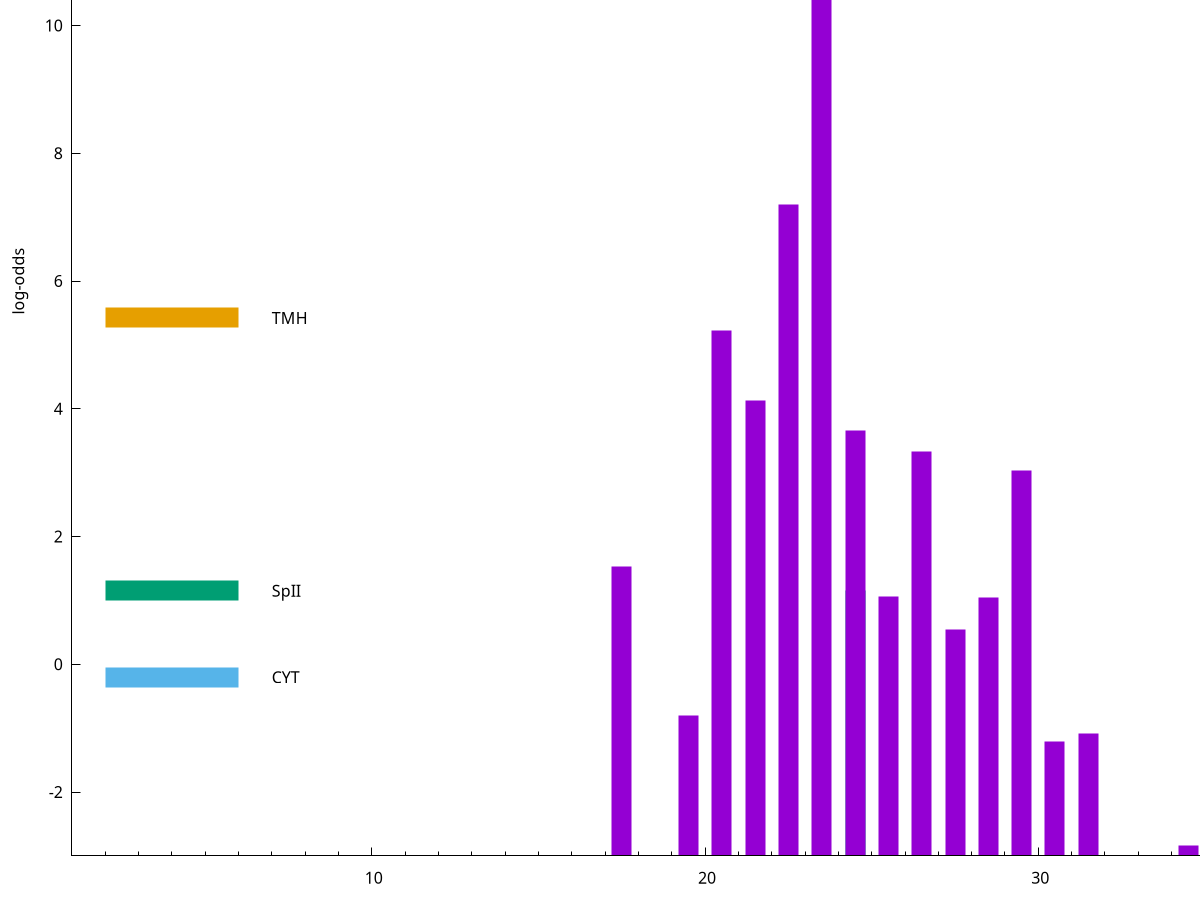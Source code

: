 set title "LipoP predictions for SRR4017929.gff"
set size 2., 1.4
set xrange [1:70] 
set mxtics 10
set yrange [-3:15]
set y2range [0:18]
set ylabel "log-odds"
set term postscript eps color solid "Helvetica" 30
set output "SRR4017929.gff44.eps"
set arrow from 2,11.5194 to 6,11.5194 nohead lt 1 lw 20
set label "SpI" at 7,11.5194
set arrow from 2,5.42354 to 6,5.42354 nohead lt 4 lw 20
set label "TMH" at 7,5.42354
set arrow from 2,1.15086 to 6,1.15086 nohead lt 2 lw 20
set label "SpII" at 7,1.15086
set arrow from 2,-0.200913 to 6,-0.200913 nohead lt 3 lw 20
set label "CYT" at 7,-0.200913
set arrow from 2,11.5194 to 6,11.5194 nohead lt 1 lw 20
set label "SpI" at 7,11.5194
# NOTE: The scores below are the log-odds scores with the threshold
# NOTE: subtracted (a hack to make gnuplot make the histogram all
# NOTE: look nice).
plot "-" axes x1y2 title "" with impulses lt 2 lw 20, "-" axes x1y2 title "" with impulses lt 1 lw 20
24.500000 4.150860
e
23.500000 14.394400
22.500000 10.199590
20.500000 8.234310
21.500000 7.130770
24.500000 6.653010
26.500000 6.336810
29.500000 6.035550
17.500000 4.525630
25.500000 4.066390
28.500000 4.038590
27.500000 3.543842
19.500000 2.197365
31.500000 1.914460
30.500000 1.798750
35.500000 1.652110
34.500000 0.169520
e
exit
